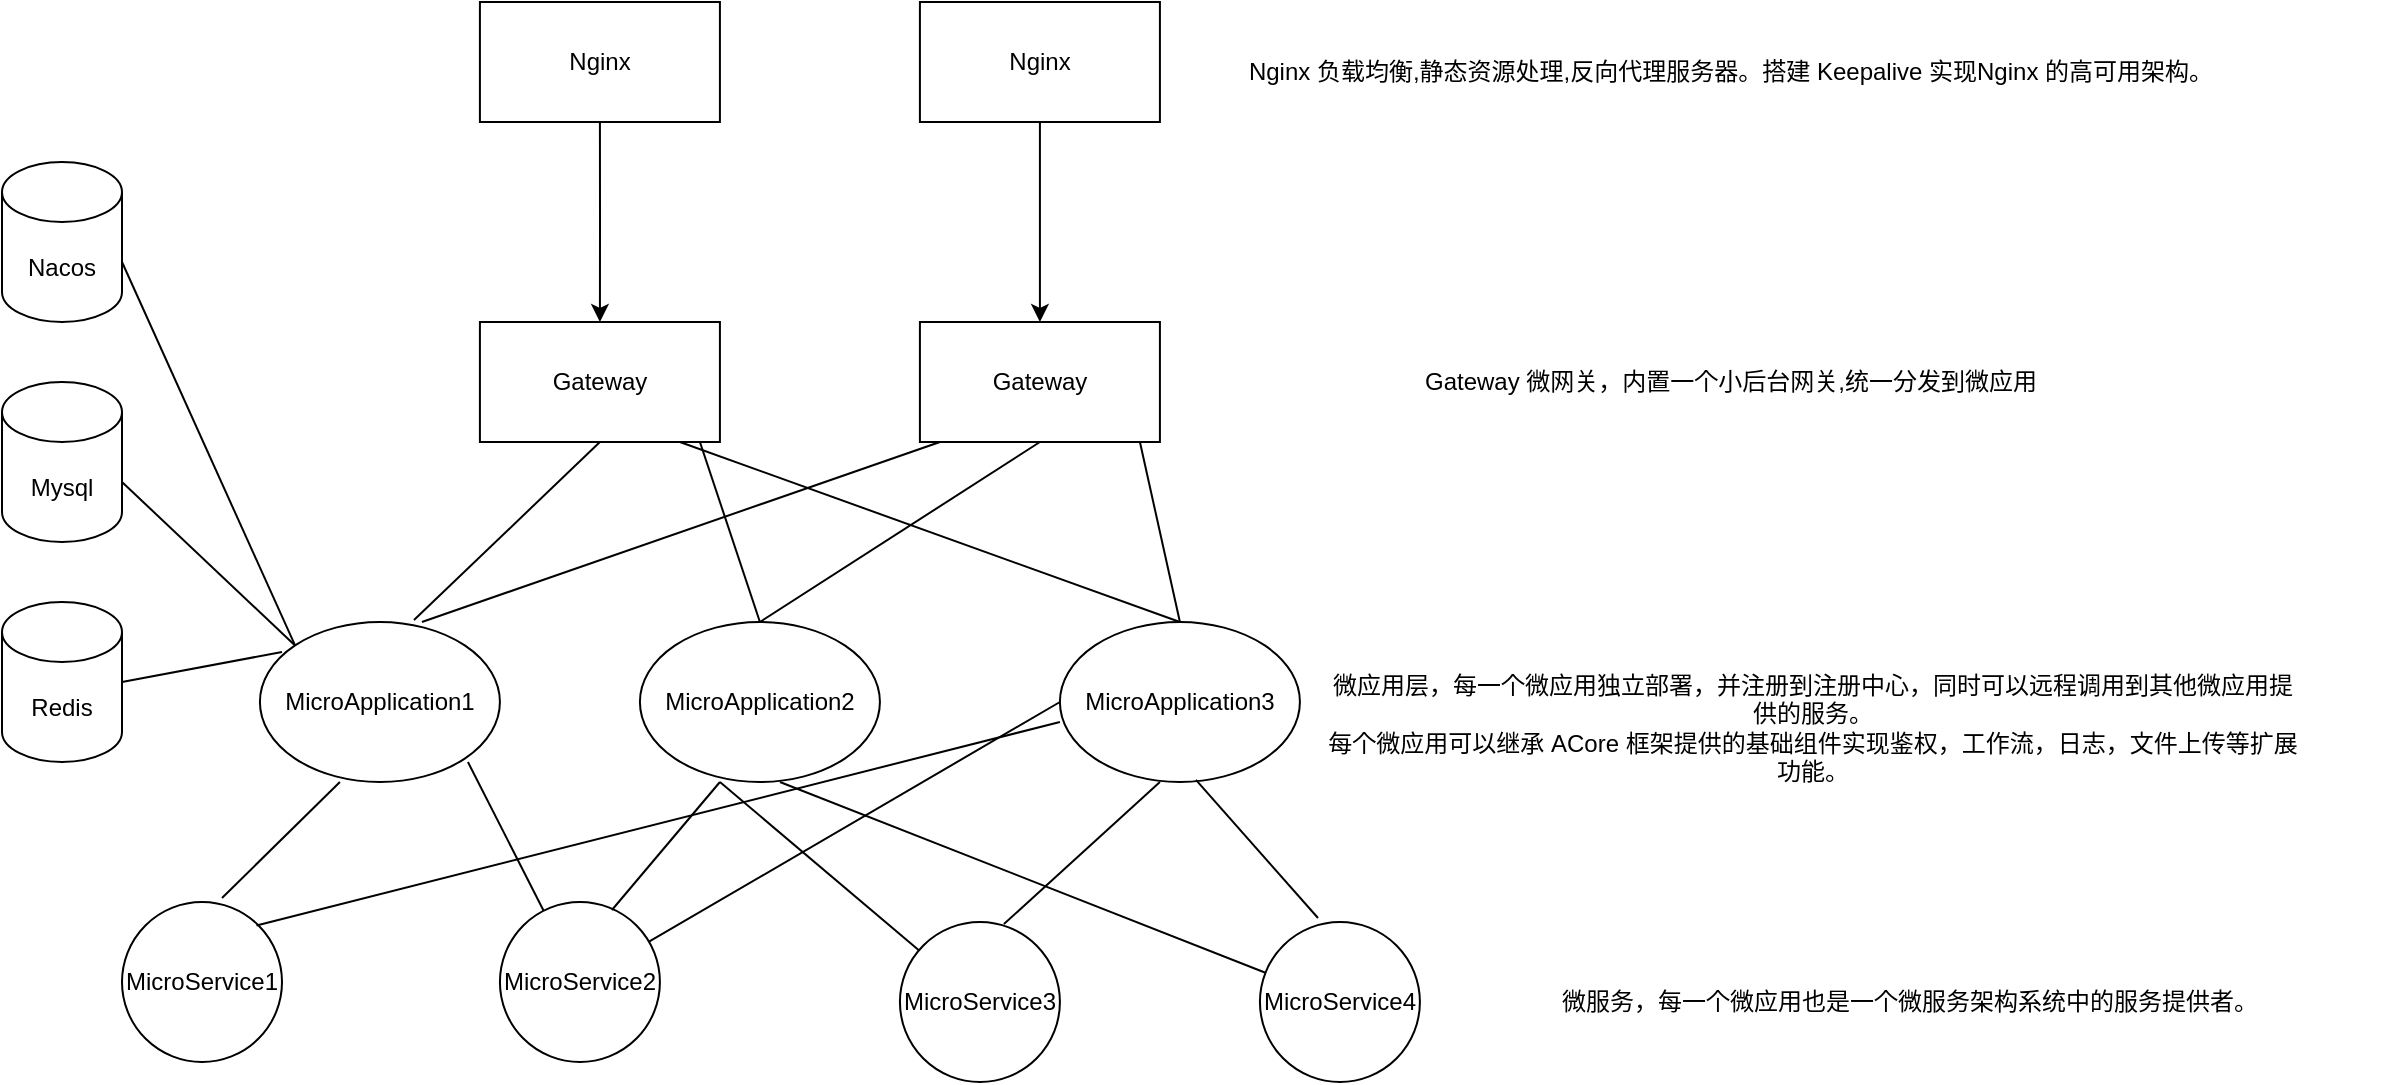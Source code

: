 <mxfile version="15.5.9" type="github">
  <diagram name="Page-1" id="c9db0220-8083-56f3-ca83-edcdcd058819">
    <mxGraphModel dx="1298" dy="866" grid="1" gridSize="10" guides="1" tooltips="1" connect="1" arrows="1" fold="1" page="1" pageScale="1.5" pageWidth="826" pageHeight="1169" background="#ffffff" math="0" shadow="0">
      <root>
        <mxCell id="0" style=";html=1;" />
        <mxCell id="1" style=";html=1;" parent="0" />
        <mxCell id="s-Uha1hxMYhQp53tiC_8-4" style="edgeStyle=orthogonalEdgeStyle;rounded=0;orthogonalLoop=1;jettySize=auto;html=1;exitX=0.5;exitY=1;exitDx=0;exitDy=0;" edge="1" parent="1" source="s-Uha1hxMYhQp53tiC_8-1">
          <mxGeometry relative="1" as="geometry">
            <mxPoint x="368.96" y="220" as="targetPoint" />
          </mxGeometry>
        </mxCell>
        <mxCell id="s-Uha1hxMYhQp53tiC_8-1" value="Nginx" style="rounded=0;whiteSpace=wrap;html=1;" vertex="1" parent="1">
          <mxGeometry x="308.96" y="60" width="120" height="60" as="geometry" />
        </mxCell>
        <mxCell id="s-Uha1hxMYhQp53tiC_8-7" style="edgeStyle=orthogonalEdgeStyle;rounded=0;orthogonalLoop=1;jettySize=auto;html=1;exitX=0.5;exitY=1;exitDx=0;exitDy=0;entryX=0.5;entryY=0;entryDx=0;entryDy=0;" edge="1" parent="1" source="s-Uha1hxMYhQp53tiC_8-2" target="s-Uha1hxMYhQp53tiC_8-6">
          <mxGeometry relative="1" as="geometry" />
        </mxCell>
        <mxCell id="s-Uha1hxMYhQp53tiC_8-2" value="Nginx" style="rounded=0;whiteSpace=wrap;html=1;" vertex="1" parent="1">
          <mxGeometry x="528.96" y="60" width="120" height="60" as="geometry" />
        </mxCell>
        <mxCell id="s-Uha1hxMYhQp53tiC_8-5" value="Gateway" style="rounded=0;whiteSpace=wrap;html=1;" vertex="1" parent="1">
          <mxGeometry x="308.96" y="220" width="120" height="60" as="geometry" />
        </mxCell>
        <mxCell id="s-Uha1hxMYhQp53tiC_8-6" value="Gateway" style="rounded=0;whiteSpace=wrap;html=1;" vertex="1" parent="1">
          <mxGeometry x="528.96" y="220" width="120" height="60" as="geometry" />
        </mxCell>
        <mxCell id="s-Uha1hxMYhQp53tiC_8-8" value="MicroApplication1" style="ellipse;whiteSpace=wrap;html=1;" vertex="1" parent="1">
          <mxGeometry x="198.96" y="370" width="120" height="80" as="geometry" />
        </mxCell>
        <mxCell id="s-Uha1hxMYhQp53tiC_8-9" value="MicroApplication2" style="ellipse;whiteSpace=wrap;html=1;" vertex="1" parent="1">
          <mxGeometry x="388.96" y="370" width="120" height="80" as="geometry" />
        </mxCell>
        <mxCell id="s-Uha1hxMYhQp53tiC_8-10" value="MicroApplication3" style="ellipse;whiteSpace=wrap;html=1;" vertex="1" parent="1">
          <mxGeometry x="598.96" y="370" width="120" height="80" as="geometry" />
        </mxCell>
        <mxCell id="s-Uha1hxMYhQp53tiC_8-16" value="" style="endArrow=none;html=1;rounded=0;exitX=0.642;exitY=-0.012;exitDx=0;exitDy=0;exitPerimeter=0;" edge="1" parent="1" source="s-Uha1hxMYhQp53tiC_8-8">
          <mxGeometry width="50" height="50" relative="1" as="geometry">
            <mxPoint x="318.96" y="330" as="sourcePoint" />
            <mxPoint x="368.96" y="280" as="targetPoint" />
          </mxGeometry>
        </mxCell>
        <mxCell id="s-Uha1hxMYhQp53tiC_8-17" value="" style="endArrow=none;html=1;rounded=0;exitX=0.675;exitY=0;exitDx=0;exitDy=0;exitPerimeter=0;" edge="1" parent="1" source="s-Uha1hxMYhQp53tiC_8-8">
          <mxGeometry width="50" height="50" relative="1" as="geometry">
            <mxPoint x="488.96" y="330" as="sourcePoint" />
            <mxPoint x="538.96" y="280" as="targetPoint" />
          </mxGeometry>
        </mxCell>
        <mxCell id="s-Uha1hxMYhQp53tiC_8-18" value="" style="endArrow=none;html=1;rounded=0;exitX=0.5;exitY=0;exitDx=0;exitDy=0;" edge="1" parent="1" source="s-Uha1hxMYhQp53tiC_8-9">
          <mxGeometry width="50" height="50" relative="1" as="geometry">
            <mxPoint x="368.96" y="330" as="sourcePoint" />
            <mxPoint x="418.96" y="280" as="targetPoint" />
          </mxGeometry>
        </mxCell>
        <mxCell id="s-Uha1hxMYhQp53tiC_8-20" value="" style="endArrow=none;html=1;rounded=0;exitX=0.5;exitY=0;exitDx=0;exitDy=0;" edge="1" parent="1" source="s-Uha1hxMYhQp53tiC_8-10">
          <mxGeometry width="50" height="50" relative="1" as="geometry">
            <mxPoint x="358.96" y="330" as="sourcePoint" />
            <mxPoint x="408.96" y="280" as="targetPoint" />
          </mxGeometry>
        </mxCell>
        <mxCell id="s-Uha1hxMYhQp53tiC_8-21" value="" style="endArrow=none;html=1;rounded=0;exitX=0.5;exitY=0;exitDx=0;exitDy=0;" edge="1" parent="1" source="s-Uha1hxMYhQp53tiC_8-9">
          <mxGeometry width="50" height="50" relative="1" as="geometry">
            <mxPoint x="458.96" y="360" as="sourcePoint" />
            <mxPoint x="588.96" y="280" as="targetPoint" />
          </mxGeometry>
        </mxCell>
        <mxCell id="s-Uha1hxMYhQp53tiC_8-22" value="" style="endArrow=none;html=1;rounded=0;" edge="1" parent="1">
          <mxGeometry width="50" height="50" relative="1" as="geometry">
            <mxPoint x="658.96" y="370" as="sourcePoint" />
            <mxPoint x="638.96" y="280" as="targetPoint" />
          </mxGeometry>
        </mxCell>
        <mxCell id="s-Uha1hxMYhQp53tiC_8-23" value="MicroService1" style="ellipse;whiteSpace=wrap;html=1;aspect=fixed;" vertex="1" parent="1">
          <mxGeometry x="130" y="510" width="80" height="80" as="geometry" />
        </mxCell>
        <mxCell id="s-Uha1hxMYhQp53tiC_8-24" value="MicroService2" style="ellipse;whiteSpace=wrap;html=1;aspect=fixed;" vertex="1" parent="1">
          <mxGeometry x="318.96" y="510" width="80" height="80" as="geometry" />
        </mxCell>
        <mxCell id="s-Uha1hxMYhQp53tiC_8-25" value="MicroService3" style="ellipse;whiteSpace=wrap;html=1;aspect=fixed;" vertex="1" parent="1">
          <mxGeometry x="518.96" y="520" width="80" height="80" as="geometry" />
        </mxCell>
        <mxCell id="s-Uha1hxMYhQp53tiC_8-26" value="MicroService4" style="ellipse;whiteSpace=wrap;html=1;aspect=fixed;" vertex="1" parent="1">
          <mxGeometry x="698.96" y="520" width="80" height="80" as="geometry" />
        </mxCell>
        <mxCell id="s-Uha1hxMYhQp53tiC_8-27" value="" style="endArrow=none;html=1;rounded=0;exitX=0.638;exitY=-0.025;exitDx=0;exitDy=0;exitPerimeter=0;" edge="1" parent="1">
          <mxGeometry width="50" height="50" relative="1" as="geometry">
            <mxPoint x="180.0" y="508" as="sourcePoint" />
            <mxPoint x="238.96" y="450" as="targetPoint" />
          </mxGeometry>
        </mxCell>
        <mxCell id="s-Uha1hxMYhQp53tiC_8-28" value="" style="endArrow=none;html=1;rounded=0;exitX=0.65;exitY=0.013;exitDx=0;exitDy=0;exitPerimeter=0;" edge="1" parent="1" source="s-Uha1hxMYhQp53tiC_8-25">
          <mxGeometry width="50" height="50" relative="1" as="geometry">
            <mxPoint x="598.96" y="500" as="sourcePoint" />
            <mxPoint x="648.96" y="450" as="targetPoint" />
          </mxGeometry>
        </mxCell>
        <mxCell id="s-Uha1hxMYhQp53tiC_8-29" value="" style="endArrow=none;html=1;rounded=0;exitX=0.363;exitY=-0.025;exitDx=0;exitDy=0;exitPerimeter=0;" edge="1" parent="1" source="s-Uha1hxMYhQp53tiC_8-26">
          <mxGeometry width="50" height="50" relative="1" as="geometry">
            <mxPoint x="588.96" y="520" as="sourcePoint" />
            <mxPoint x="666.96" y="448.96" as="targetPoint" />
          </mxGeometry>
        </mxCell>
        <mxCell id="s-Uha1hxMYhQp53tiC_8-32" value="" style="endArrow=none;html=1;rounded=0;" edge="1" parent="1" source="s-Uha1hxMYhQp53tiC_8-24">
          <mxGeometry width="50" height="50" relative="1" as="geometry">
            <mxPoint x="548.96" y="460" as="sourcePoint" />
            <mxPoint x="598.96" y="410" as="targetPoint" />
          </mxGeometry>
        </mxCell>
        <mxCell id="s-Uha1hxMYhQp53tiC_8-33" value="" style="endArrow=none;html=1;rounded=0;exitX=1;exitY=0;exitDx=0;exitDy=0;" edge="1" parent="1">
          <mxGeometry width="50" height="50" relative="1" as="geometry">
            <mxPoint x="197.244" y="521.716" as="sourcePoint" />
            <mxPoint x="598.96" y="420" as="targetPoint" />
          </mxGeometry>
        </mxCell>
        <mxCell id="s-Uha1hxMYhQp53tiC_8-34" value="" style="endArrow=none;html=1;rounded=0;" edge="1" parent="1" source="s-Uha1hxMYhQp53tiC_8-26">
          <mxGeometry width="50" height="50" relative="1" as="geometry">
            <mxPoint x="408.96" y="500" as="sourcePoint" />
            <mxPoint x="458.96" y="450" as="targetPoint" />
          </mxGeometry>
        </mxCell>
        <mxCell id="s-Uha1hxMYhQp53tiC_8-35" value="" style="endArrow=none;html=1;rounded=0;" edge="1" parent="1" source="s-Uha1hxMYhQp53tiC_8-25">
          <mxGeometry width="50" height="50" relative="1" as="geometry">
            <mxPoint x="671.73" y="545.374" as="sourcePoint" />
            <mxPoint x="428.96" y="450" as="targetPoint" />
          </mxGeometry>
        </mxCell>
        <mxCell id="s-Uha1hxMYhQp53tiC_8-37" value="" style="endArrow=none;html=1;rounded=0;exitX=0.7;exitY=0.05;exitDx=0;exitDy=0;exitPerimeter=0;" edge="1" parent="1" source="s-Uha1hxMYhQp53tiC_8-24">
          <mxGeometry width="50" height="50" relative="1" as="geometry">
            <mxPoint x="378.96" y="500" as="sourcePoint" />
            <mxPoint x="428.96" y="450" as="targetPoint" />
          </mxGeometry>
        </mxCell>
        <mxCell id="s-Uha1hxMYhQp53tiC_8-38" value="" style="endArrow=none;html=1;rounded=0;" edge="1" parent="1" source="s-Uha1hxMYhQp53tiC_8-24">
          <mxGeometry width="50" height="50" relative="1" as="geometry">
            <mxPoint x="248.96" y="504" as="sourcePoint" />
            <mxPoint x="302.96" y="440" as="targetPoint" />
          </mxGeometry>
        </mxCell>
        <mxCell id="s-Uha1hxMYhQp53tiC_8-39" value="Gateway 微网关，内置一个小后台网关,统一分发到微应用" style="text;html=1;strokeColor=none;fillColor=none;align=center;verticalAlign=middle;whiteSpace=wrap;rounded=0;" vertex="1" parent="1">
          <mxGeometry x="658.96" y="235" width="551.04" height="30" as="geometry" />
        </mxCell>
        <mxCell id="s-Uha1hxMYhQp53tiC_8-40" value="Nginx 负载均衡,静态资源处理,反向代理服务器。搭建 Keepalive 实现Nginx 的高可用架构。" style="text;html=1;strokeColor=none;fillColor=none;align=center;verticalAlign=middle;whiteSpace=wrap;rounded=0;" vertex="1" parent="1">
          <mxGeometry x="658.96" y="80" width="551.04" height="30" as="geometry" />
        </mxCell>
        <mxCell id="s-Uha1hxMYhQp53tiC_8-41" value="Nacos" style="shape=cylinder3;whiteSpace=wrap;html=1;boundedLbl=1;backgroundOutline=1;size=15;" vertex="1" parent="1">
          <mxGeometry x="70" y="140" width="60" height="80" as="geometry" />
        </mxCell>
        <mxCell id="s-Uha1hxMYhQp53tiC_8-43" value="Mysql" style="shape=cylinder3;whiteSpace=wrap;html=1;boundedLbl=1;backgroundOutline=1;size=15;" vertex="1" parent="1">
          <mxGeometry x="70" y="250" width="60" height="80" as="geometry" />
        </mxCell>
        <mxCell id="s-Uha1hxMYhQp53tiC_8-44" value="Redis" style="shape=cylinder3;whiteSpace=wrap;html=1;boundedLbl=1;backgroundOutline=1;size=15;" vertex="1" parent="1">
          <mxGeometry x="70" y="360" width="60" height="80" as="geometry" />
        </mxCell>
        <mxCell id="s-Uha1hxMYhQp53tiC_8-45" value="微应用层，每一个微应用独立部署，并注册到注册中心，同时可以远程调用到其他微应用提供的服务。&lt;br&gt;每个微应用可以继承 ACore 框架提供的基础组件实现鉴权，工作流，日志，文件上传等扩展功能。" style="text;html=1;strokeColor=none;fillColor=none;align=center;verticalAlign=middle;whiteSpace=wrap;rounded=0;" vertex="1" parent="1">
          <mxGeometry x="730" y="395" width="491.04" height="55" as="geometry" />
        </mxCell>
        <mxCell id="s-Uha1hxMYhQp53tiC_8-46" value="微服务，每一个微应用也是一个微服务架构系统中的服务提供者。" style="text;html=1;strokeColor=none;fillColor=none;align=center;verticalAlign=middle;whiteSpace=wrap;rounded=0;" vertex="1" parent="1">
          <mxGeometry x="778.96" y="541.25" width="490" height="37.5" as="geometry" />
        </mxCell>
        <mxCell id="s-Uha1hxMYhQp53tiC_8-47" value="" style="endArrow=none;html=1;rounded=0;exitX=1;exitY=0.5;exitDx=0;exitDy=0;exitPerimeter=0;" edge="1" parent="1" source="s-Uha1hxMYhQp53tiC_8-44">
          <mxGeometry width="50" height="50" relative="1" as="geometry">
            <mxPoint x="160" y="435" as="sourcePoint" />
            <mxPoint x="210" y="385" as="targetPoint" />
          </mxGeometry>
        </mxCell>
        <mxCell id="s-Uha1hxMYhQp53tiC_8-49" value="" style="endArrow=none;html=1;rounded=0;entryX=0;entryY=0;entryDx=0;entryDy=0;" edge="1" parent="1" target="s-Uha1hxMYhQp53tiC_8-8">
          <mxGeometry width="50" height="50" relative="1" as="geometry">
            <mxPoint x="130" y="190" as="sourcePoint" />
            <mxPoint x="180" y="140" as="targetPoint" />
          </mxGeometry>
        </mxCell>
        <mxCell id="s-Uha1hxMYhQp53tiC_8-50" value="" style="endArrow=none;html=1;rounded=0;entryX=0;entryY=0;entryDx=0;entryDy=0;" edge="1" parent="1" target="s-Uha1hxMYhQp53tiC_8-8">
          <mxGeometry width="50" height="50" relative="1" as="geometry">
            <mxPoint x="130" y="300" as="sourcePoint" />
            <mxPoint x="180" y="250" as="targetPoint" />
          </mxGeometry>
        </mxCell>
      </root>
    </mxGraphModel>
  </diagram>
</mxfile>
